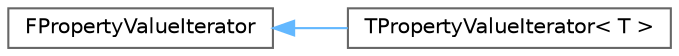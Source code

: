 digraph "Graphical Class Hierarchy"
{
 // INTERACTIVE_SVG=YES
 // LATEX_PDF_SIZE
  bgcolor="transparent";
  edge [fontname=Helvetica,fontsize=10,labelfontname=Helvetica,labelfontsize=10];
  node [fontname=Helvetica,fontsize=10,shape=box,height=0.2,width=0.4];
  rankdir="LR";
  Node0 [id="Node000000",label="FPropertyValueIterator",height=0.2,width=0.4,color="grey40", fillcolor="white", style="filled",URL="$d0/d70/classFPropertyValueIterator.html",tooltip="For recursively iterating over a UStruct to find nested FProperty pointers and values."];
  Node0 -> Node1 [id="edge4576_Node000000_Node000001",dir="back",color="steelblue1",style="solid",tooltip=" "];
  Node1 [id="Node000001",label="TPropertyValueIterator\< T \>",height=0.2,width=0.4,color="grey40", fillcolor="white", style="filled",URL="$d9/df6/classTPropertyValueIterator.html",tooltip="Templated version, will verify the property type is correct and will skip any properties that are not..."];
}

